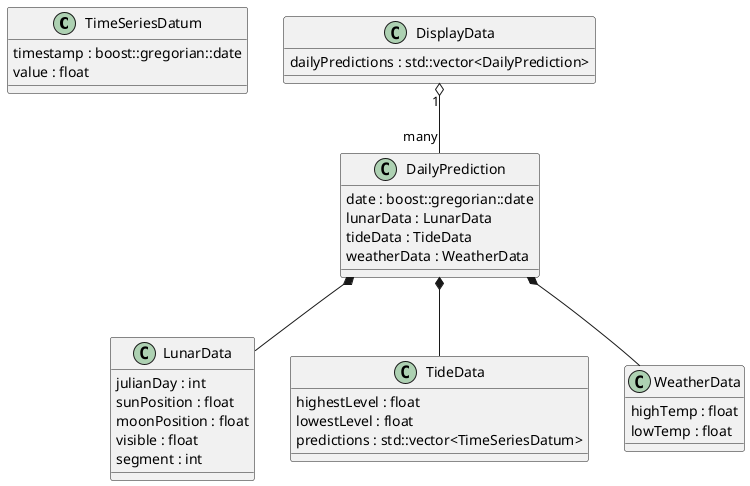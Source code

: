 @startuml
'https://plantuml.com/class-diagram

class TimeSeriesDatum {
    timestamp : boost::gregorian::date
    value : float
}

class DisplayData {
    dailyPredictions : std::vector<DailyPrediction>
}

class DailyPrediction {
    date : boost::gregorian::date
    lunarData : LunarData
    tideData : TideData
    weatherData : WeatherData
}

class LunarData {
    julianDay : int
    sunPosition : float
    moonPosition : float
    visible : float
    segment : int
}

class TideData {
    highestLevel : float
    lowestLevel : float
    predictions : std::vector<TimeSeriesDatum>
}

class WeatherData {
    highTemp : float
    lowTemp : float
}

DisplayData "1" o-- "many" DailyPrediction
DailyPrediction *-- LunarData
DailyPrediction *-- TideData
DailyPrediction *-- WeatherData



@enduml